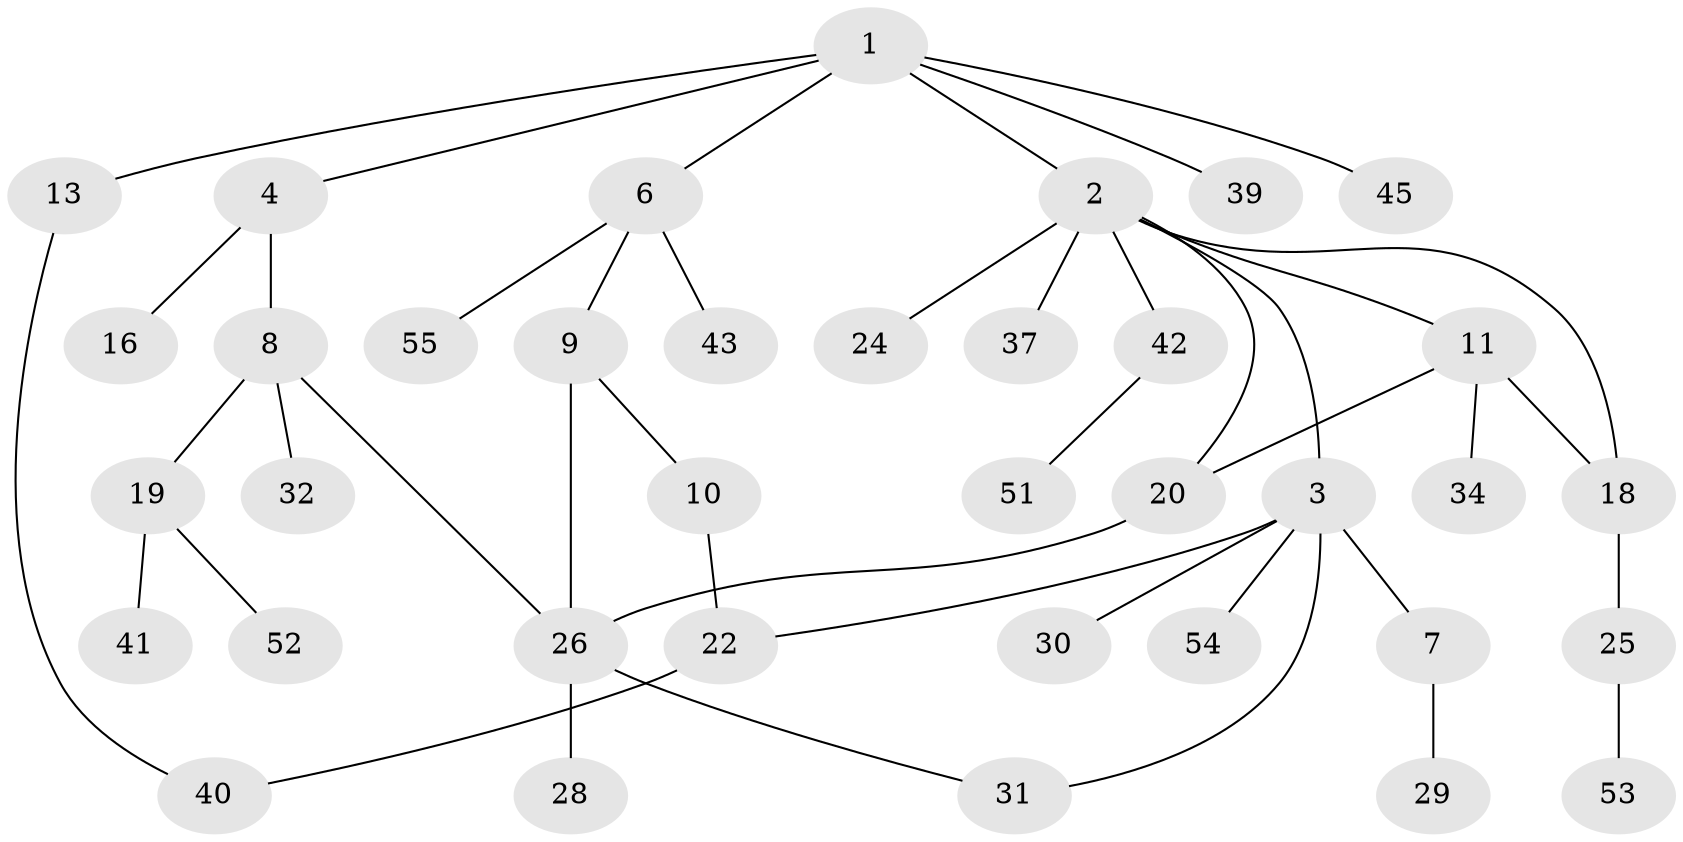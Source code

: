 // original degree distribution, {7: 0.017857142857142856, 8: 0.017857142857142856, 6: 0.017857142857142856, 2: 0.23214285714285715, 3: 0.21428571428571427, 5: 0.017857142857142856, 4: 0.05357142857142857, 1: 0.42857142857142855}
// Generated by graph-tools (version 1.1) at 2025/41/03/06/25 10:41:30]
// undirected, 37 vertices, 43 edges
graph export_dot {
graph [start="1"]
  node [color=gray90,style=filled];
  1 [super="+48"];
  2 [super="+15"];
  3 [super="+12"];
  4 [super="+5"];
  6 [super="+17"];
  7;
  8 [super="+33"];
  9;
  10;
  11 [super="+14"];
  13;
  16 [super="+35"];
  18 [super="+21"];
  19 [super="+23"];
  20 [super="+47"];
  22 [super="+38"];
  24;
  25 [super="+50"];
  26 [super="+27"];
  28;
  29;
  30 [super="+36"];
  31 [super="+49"];
  32;
  34;
  37;
  39 [super="+44"];
  40 [super="+56"];
  41;
  42 [super="+46"];
  43;
  45;
  51;
  52;
  53;
  54;
  55;
  1 -- 2;
  1 -- 4;
  1 -- 6;
  1 -- 13;
  1 -- 39;
  1 -- 45;
  2 -- 3;
  2 -- 11;
  2 -- 18;
  2 -- 20;
  2 -- 24;
  2 -- 42;
  2 -- 37;
  3 -- 7;
  3 -- 22;
  3 -- 31;
  3 -- 54;
  3 -- 30;
  4 -- 8;
  4 -- 16;
  6 -- 9;
  6 -- 43;
  6 -- 55;
  7 -- 29;
  8 -- 19;
  8 -- 32;
  8 -- 26;
  9 -- 10;
  9 -- 26;
  10 -- 22;
  11 -- 18;
  11 -- 34;
  11 -- 20;
  13 -- 40;
  18 -- 25;
  19 -- 52;
  19 -- 41;
  20 -- 26;
  22 -- 40;
  25 -- 53;
  26 -- 28;
  26 -- 31;
  42 -- 51;
}
